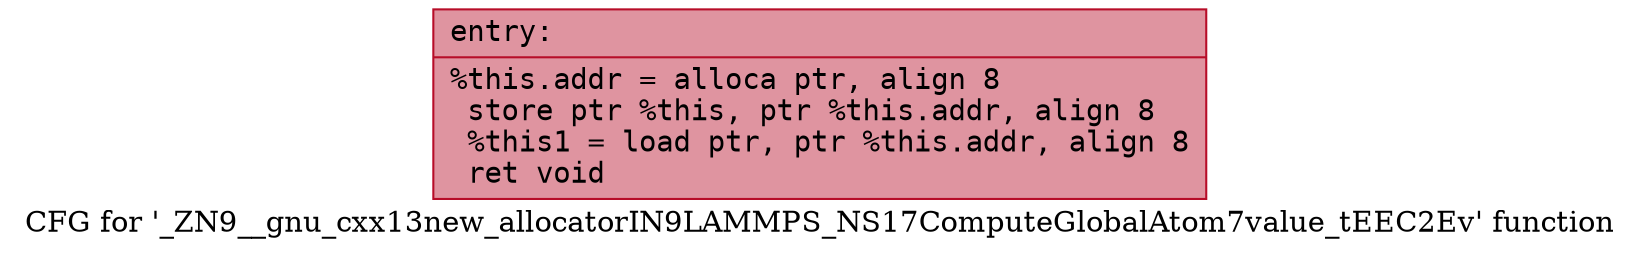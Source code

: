 digraph "CFG for '_ZN9__gnu_cxx13new_allocatorIN9LAMMPS_NS17ComputeGlobalAtom7value_tEEC2Ev' function" {
	label="CFG for '_ZN9__gnu_cxx13new_allocatorIN9LAMMPS_NS17ComputeGlobalAtom7value_tEEC2Ev' function";

	Node0x56131ebe20f0 [shape=record,color="#b70d28ff", style=filled, fillcolor="#b70d2870" fontname="Courier",label="{entry:\l|  %this.addr = alloca ptr, align 8\l  store ptr %this, ptr %this.addr, align 8\l  %this1 = load ptr, ptr %this.addr, align 8\l  ret void\l}"];
}
